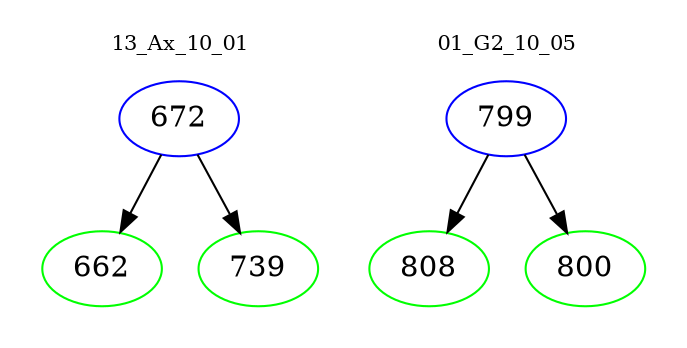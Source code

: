 digraph{
subgraph cluster_0 {
color = white
label = "13_Ax_10_01";
fontsize=10;
T0_672 [label="672", color="blue"]
T0_672 -> T0_662 [color="black"]
T0_662 [label="662", color="green"]
T0_672 -> T0_739 [color="black"]
T0_739 [label="739", color="green"]
}
subgraph cluster_1 {
color = white
label = "01_G2_10_05";
fontsize=10;
T1_799 [label="799", color="blue"]
T1_799 -> T1_808 [color="black"]
T1_808 [label="808", color="green"]
T1_799 -> T1_800 [color="black"]
T1_800 [label="800", color="green"]
}
}
